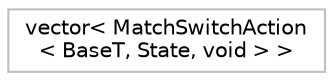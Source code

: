 digraph "Graphical Class Hierarchy"
{
 // LATEX_PDF_SIZE
  bgcolor="transparent";
  edge [fontname="Helvetica",fontsize="10",labelfontname="Helvetica",labelfontsize="10"];
  node [fontname="Helvetica",fontsize="10",shape=record];
  rankdir="LR";
  Node0 [label="vector\< MatchSwitchAction\l\< BaseT, State, void \> \>",height=0.2,width=0.4,color="grey75",tooltip=" "];
}
